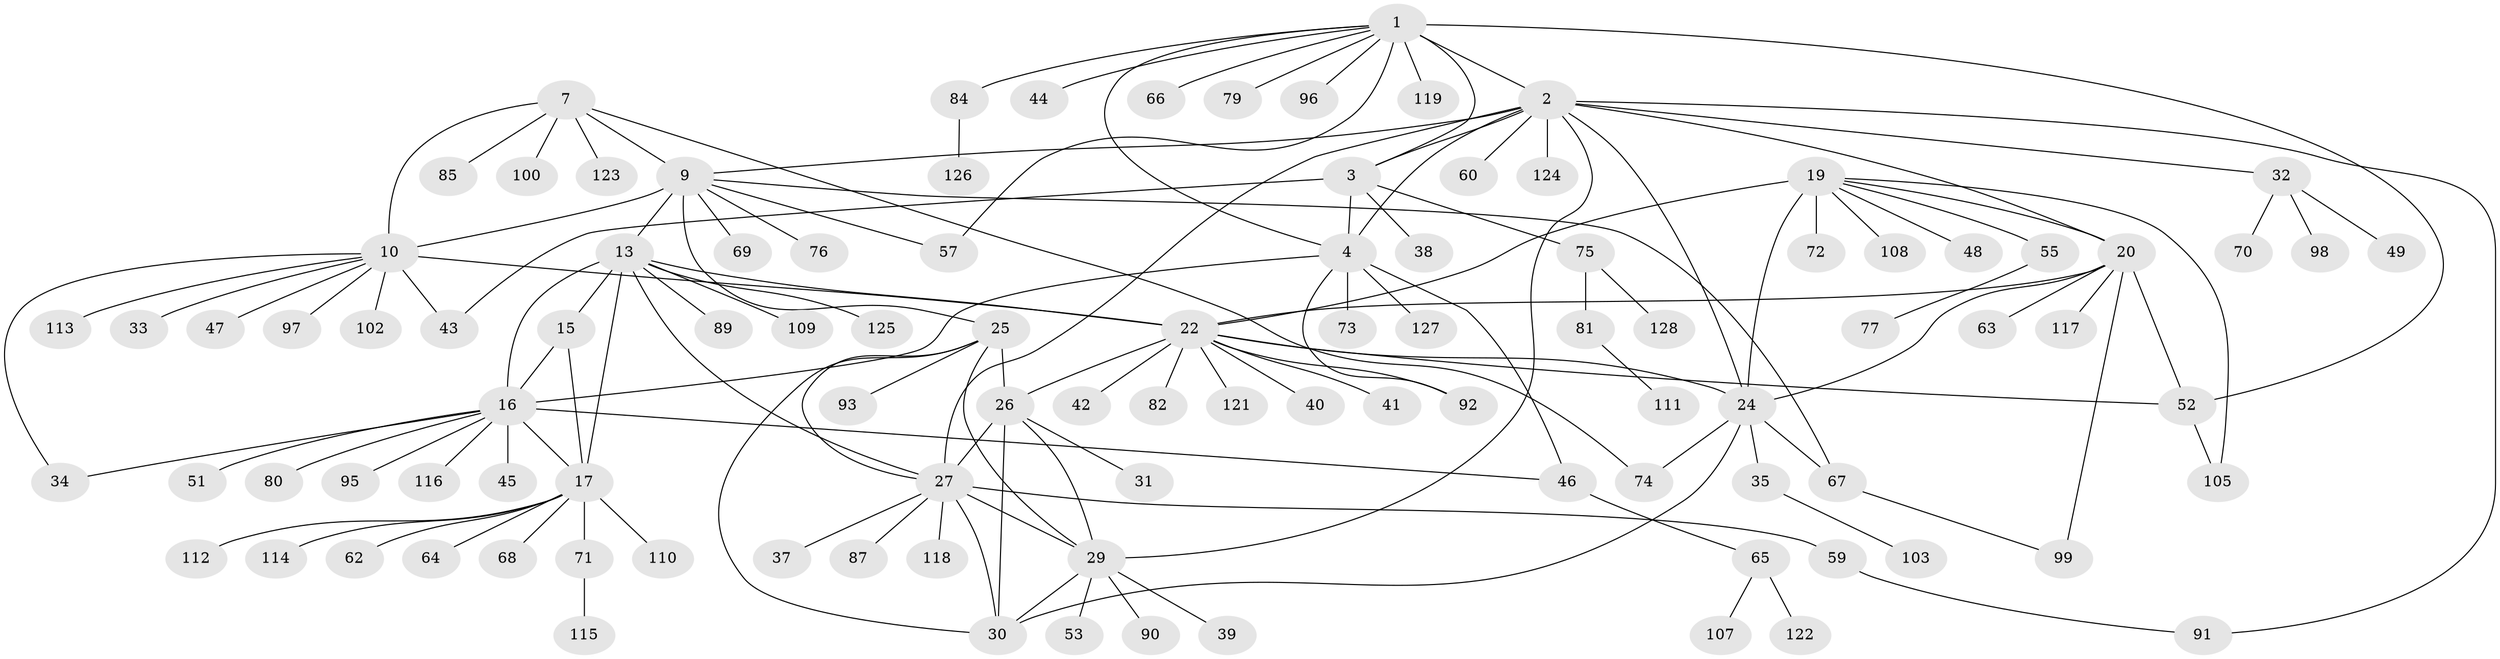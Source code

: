 // original degree distribution, {10: 0.015625, 8: 0.0625, 11: 0.03125, 6: 0.0234375, 9: 0.046875, 12: 0.0078125, 7: 0.03125, 5: 0.015625, 14: 0.0078125, 1: 0.5546875, 3: 0.0390625, 2: 0.1484375, 4: 0.015625}
// Generated by graph-tools (version 1.1) at 2025/11/02/27/25 16:11:29]
// undirected, 103 vertices, 139 edges
graph export_dot {
graph [start="1"]
  node [color=gray90,style=filled];
  1 [super="+6"];
  2 [super="+5"];
  3;
  4 [super="+101"];
  7 [super="+8"];
  9 [super="+11"];
  10 [super="+12"];
  13 [super="+14"];
  15;
  16 [super="+120"];
  17 [super="+18"];
  19 [super="+21"];
  20 [super="+58"];
  22 [super="+23"];
  24 [super="+54"];
  25;
  26 [super="+36"];
  27 [super="+28"];
  29 [super="+104"];
  30 [super="+50"];
  31;
  32 [super="+106"];
  33;
  34 [super="+56"];
  35;
  37;
  38;
  39;
  40;
  41;
  42;
  43 [super="+88"];
  44;
  45;
  46;
  47;
  48;
  49;
  51;
  52 [super="+61"];
  53;
  55;
  57;
  59;
  60;
  62;
  63;
  64;
  65 [super="+94"];
  66;
  67;
  68;
  69;
  70;
  71;
  72;
  73;
  74 [super="+86"];
  75 [super="+78"];
  76;
  77 [super="+83"];
  79;
  80;
  81;
  82;
  84;
  85;
  87;
  89;
  90;
  91;
  92;
  93;
  95;
  96;
  97;
  98;
  99;
  100;
  102;
  103;
  105;
  107;
  108;
  109;
  110;
  111;
  112;
  113;
  114;
  115;
  116;
  117;
  118;
  119;
  121;
  122;
  123;
  124;
  125;
  126;
  127;
  128;
  1 -- 2 [weight=4];
  1 -- 3 [weight=2];
  1 -- 4 [weight=2];
  1 -- 57;
  1 -- 66;
  1 -- 84;
  1 -- 96;
  1 -- 119;
  1 -- 52;
  1 -- 44;
  1 -- 79;
  2 -- 3 [weight=2];
  2 -- 4 [weight=2];
  2 -- 32;
  2 -- 124;
  2 -- 9;
  2 -- 91;
  2 -- 20;
  2 -- 24;
  2 -- 27;
  2 -- 60;
  2 -- 29;
  3 -- 4;
  3 -- 38;
  3 -- 43;
  3 -- 75;
  4 -- 16;
  4 -- 46;
  4 -- 73;
  4 -- 92;
  4 -- 127;
  7 -- 9 [weight=4];
  7 -- 10 [weight=4];
  7 -- 123;
  7 -- 100;
  7 -- 74;
  7 -- 85;
  9 -- 10 [weight=4];
  9 -- 13;
  9 -- 57;
  9 -- 69;
  9 -- 76;
  9 -- 67;
  9 -- 25;
  10 -- 47;
  10 -- 33;
  10 -- 34;
  10 -- 97;
  10 -- 102;
  10 -- 43;
  10 -- 113;
  10 -- 22;
  13 -- 15 [weight=2];
  13 -- 16 [weight=2];
  13 -- 17 [weight=4];
  13 -- 27;
  13 -- 89;
  13 -- 109;
  13 -- 125;
  13 -- 22;
  15 -- 16;
  15 -- 17 [weight=2];
  16 -- 17 [weight=2];
  16 -- 34;
  16 -- 45;
  16 -- 46;
  16 -- 51;
  16 -- 80;
  16 -- 95;
  16 -- 116;
  17 -- 64;
  17 -- 71;
  17 -- 114;
  17 -- 68;
  17 -- 112;
  17 -- 110;
  17 -- 62;
  19 -- 20 [weight=2];
  19 -- 22 [weight=4];
  19 -- 24 [weight=2];
  19 -- 48;
  19 -- 105;
  19 -- 55;
  19 -- 72;
  19 -- 108;
  20 -- 22 [weight=2];
  20 -- 24;
  20 -- 63;
  20 -- 99;
  20 -- 117;
  20 -- 52;
  22 -- 24 [weight=2];
  22 -- 41;
  22 -- 42;
  22 -- 82;
  22 -- 40;
  22 -- 52;
  22 -- 121;
  22 -- 26;
  22 -- 92;
  24 -- 35;
  24 -- 67;
  24 -- 30;
  24 -- 74;
  25 -- 26;
  25 -- 27 [weight=2];
  25 -- 29;
  25 -- 30;
  25 -- 93;
  26 -- 27 [weight=2];
  26 -- 29;
  26 -- 30;
  26 -- 31;
  27 -- 29 [weight=2];
  27 -- 30 [weight=2];
  27 -- 37;
  27 -- 59;
  27 -- 118;
  27 -- 87;
  29 -- 30;
  29 -- 39;
  29 -- 53;
  29 -- 90;
  32 -- 49;
  32 -- 70;
  32 -- 98;
  35 -- 103;
  46 -- 65;
  52 -- 105;
  55 -- 77;
  59 -- 91;
  65 -- 107;
  65 -- 122;
  67 -- 99;
  71 -- 115;
  75 -- 81;
  75 -- 128;
  81 -- 111;
  84 -- 126;
}
